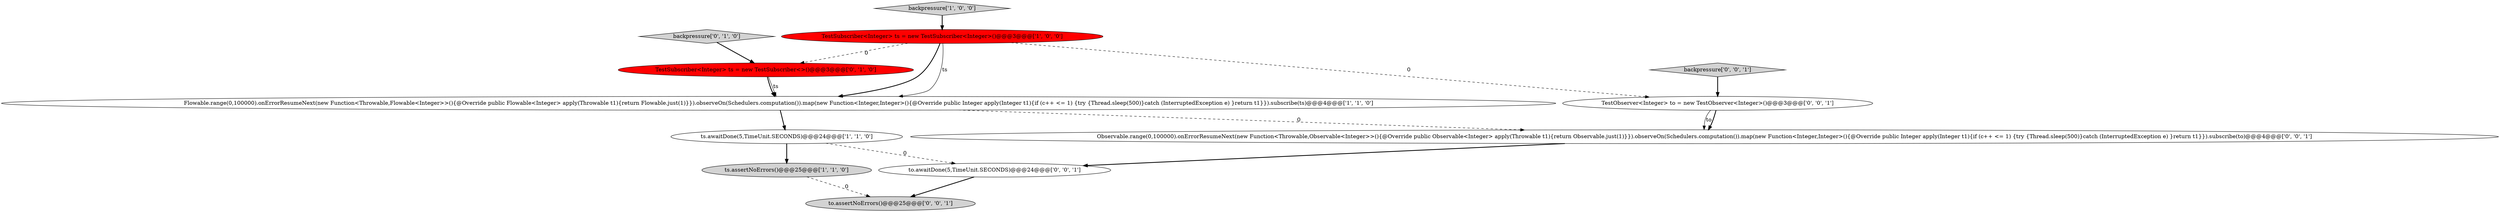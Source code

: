 digraph {
2 [style = filled, label = "ts.awaitDone(5,TimeUnit.SECONDS)@@@24@@@['1', '1', '0']", fillcolor = white, shape = ellipse image = "AAA0AAABBB1BBB"];
5 [style = filled, label = "backpressure['0', '1', '0']", fillcolor = lightgray, shape = diamond image = "AAA0AAABBB2BBB"];
11 [style = filled, label = "to.awaitDone(5,TimeUnit.SECONDS)@@@24@@@['0', '0', '1']", fillcolor = white, shape = ellipse image = "AAA0AAABBB3BBB"];
3 [style = filled, label = "TestSubscriber<Integer> ts = new TestSubscriber<Integer>()@@@3@@@['1', '0', '0']", fillcolor = red, shape = ellipse image = "AAA1AAABBB1BBB"];
6 [style = filled, label = "TestSubscriber<Integer> ts = new TestSubscriber<>()@@@3@@@['0', '1', '0']", fillcolor = red, shape = ellipse image = "AAA1AAABBB2BBB"];
7 [style = filled, label = "Observable.range(0,100000).onErrorResumeNext(new Function<Throwable,Observable<Integer>>(){@Override public Observable<Integer> apply(Throwable t1){return Observable.just(1)}}).observeOn(Schedulers.computation()).map(new Function<Integer,Integer>(){@Override public Integer apply(Integer t1){if (c++ <= 1) {try {Thread.sleep(500)}catch (InterruptedException e) }return t1}}).subscribe(to)@@@4@@@['0', '0', '1']", fillcolor = white, shape = ellipse image = "AAA0AAABBB3BBB"];
10 [style = filled, label = "TestObserver<Integer> to = new TestObserver<Integer>()@@@3@@@['0', '0', '1']", fillcolor = white, shape = ellipse image = "AAA0AAABBB3BBB"];
0 [style = filled, label = "Flowable.range(0,100000).onErrorResumeNext(new Function<Throwable,Flowable<Integer>>(){@Override public Flowable<Integer> apply(Throwable t1){return Flowable.just(1)}}).observeOn(Schedulers.computation()).map(new Function<Integer,Integer>(){@Override public Integer apply(Integer t1){if (c++ <= 1) {try {Thread.sleep(500)}catch (InterruptedException e) }return t1}}).subscribe(ts)@@@4@@@['1', '1', '0']", fillcolor = white, shape = ellipse image = "AAA0AAABBB1BBB"];
9 [style = filled, label = "backpressure['0', '0', '1']", fillcolor = lightgray, shape = diamond image = "AAA0AAABBB3BBB"];
8 [style = filled, label = "to.assertNoErrors()@@@25@@@['0', '0', '1']", fillcolor = lightgray, shape = ellipse image = "AAA0AAABBB3BBB"];
1 [style = filled, label = "backpressure['1', '0', '0']", fillcolor = lightgray, shape = diamond image = "AAA0AAABBB1BBB"];
4 [style = filled, label = "ts.assertNoErrors()@@@25@@@['1', '1', '0']", fillcolor = lightgray, shape = ellipse image = "AAA0AAABBB1BBB"];
1->3 [style = bold, label=""];
11->8 [style = bold, label=""];
2->11 [style = dashed, label="0"];
3->0 [style = solid, label="ts"];
6->0 [style = bold, label=""];
7->11 [style = bold, label=""];
3->6 [style = dashed, label="0"];
3->10 [style = dashed, label="0"];
5->6 [style = bold, label=""];
9->10 [style = bold, label=""];
4->8 [style = dashed, label="0"];
0->7 [style = dashed, label="0"];
10->7 [style = solid, label="to"];
2->4 [style = bold, label=""];
10->7 [style = bold, label=""];
3->0 [style = bold, label=""];
0->2 [style = bold, label=""];
6->0 [style = solid, label="ts"];
}
